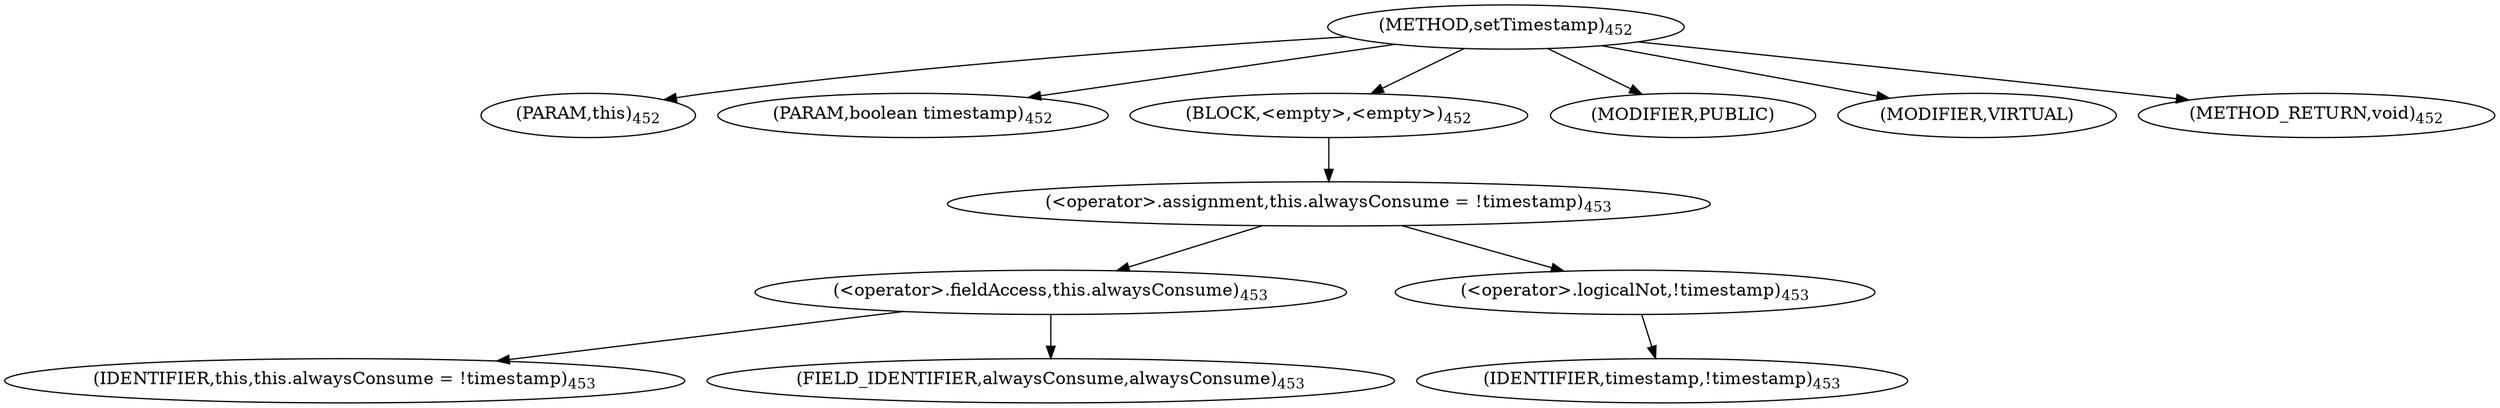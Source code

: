 digraph "setTimestamp" {  
"1133" [label = <(METHOD,setTimestamp)<SUB>452</SUB>> ]
"48" [label = <(PARAM,this)<SUB>452</SUB>> ]
"1134" [label = <(PARAM,boolean timestamp)<SUB>452</SUB>> ]
"1135" [label = <(BLOCK,&lt;empty&gt;,&lt;empty&gt;)<SUB>452</SUB>> ]
"1136" [label = <(&lt;operator&gt;.assignment,this.alwaysConsume = !timestamp)<SUB>453</SUB>> ]
"1137" [label = <(&lt;operator&gt;.fieldAccess,this.alwaysConsume)<SUB>453</SUB>> ]
"47" [label = <(IDENTIFIER,this,this.alwaysConsume = !timestamp)<SUB>453</SUB>> ]
"1138" [label = <(FIELD_IDENTIFIER,alwaysConsume,alwaysConsume)<SUB>453</SUB>> ]
"1139" [label = <(&lt;operator&gt;.logicalNot,!timestamp)<SUB>453</SUB>> ]
"1140" [label = <(IDENTIFIER,timestamp,!timestamp)<SUB>453</SUB>> ]
"1141" [label = <(MODIFIER,PUBLIC)> ]
"1142" [label = <(MODIFIER,VIRTUAL)> ]
"1143" [label = <(METHOD_RETURN,void)<SUB>452</SUB>> ]
  "1133" -> "48" 
  "1133" -> "1134" 
  "1133" -> "1135" 
  "1133" -> "1141" 
  "1133" -> "1142" 
  "1133" -> "1143" 
  "1135" -> "1136" 
  "1136" -> "1137" 
  "1136" -> "1139" 
  "1137" -> "47" 
  "1137" -> "1138" 
  "1139" -> "1140" 
}
